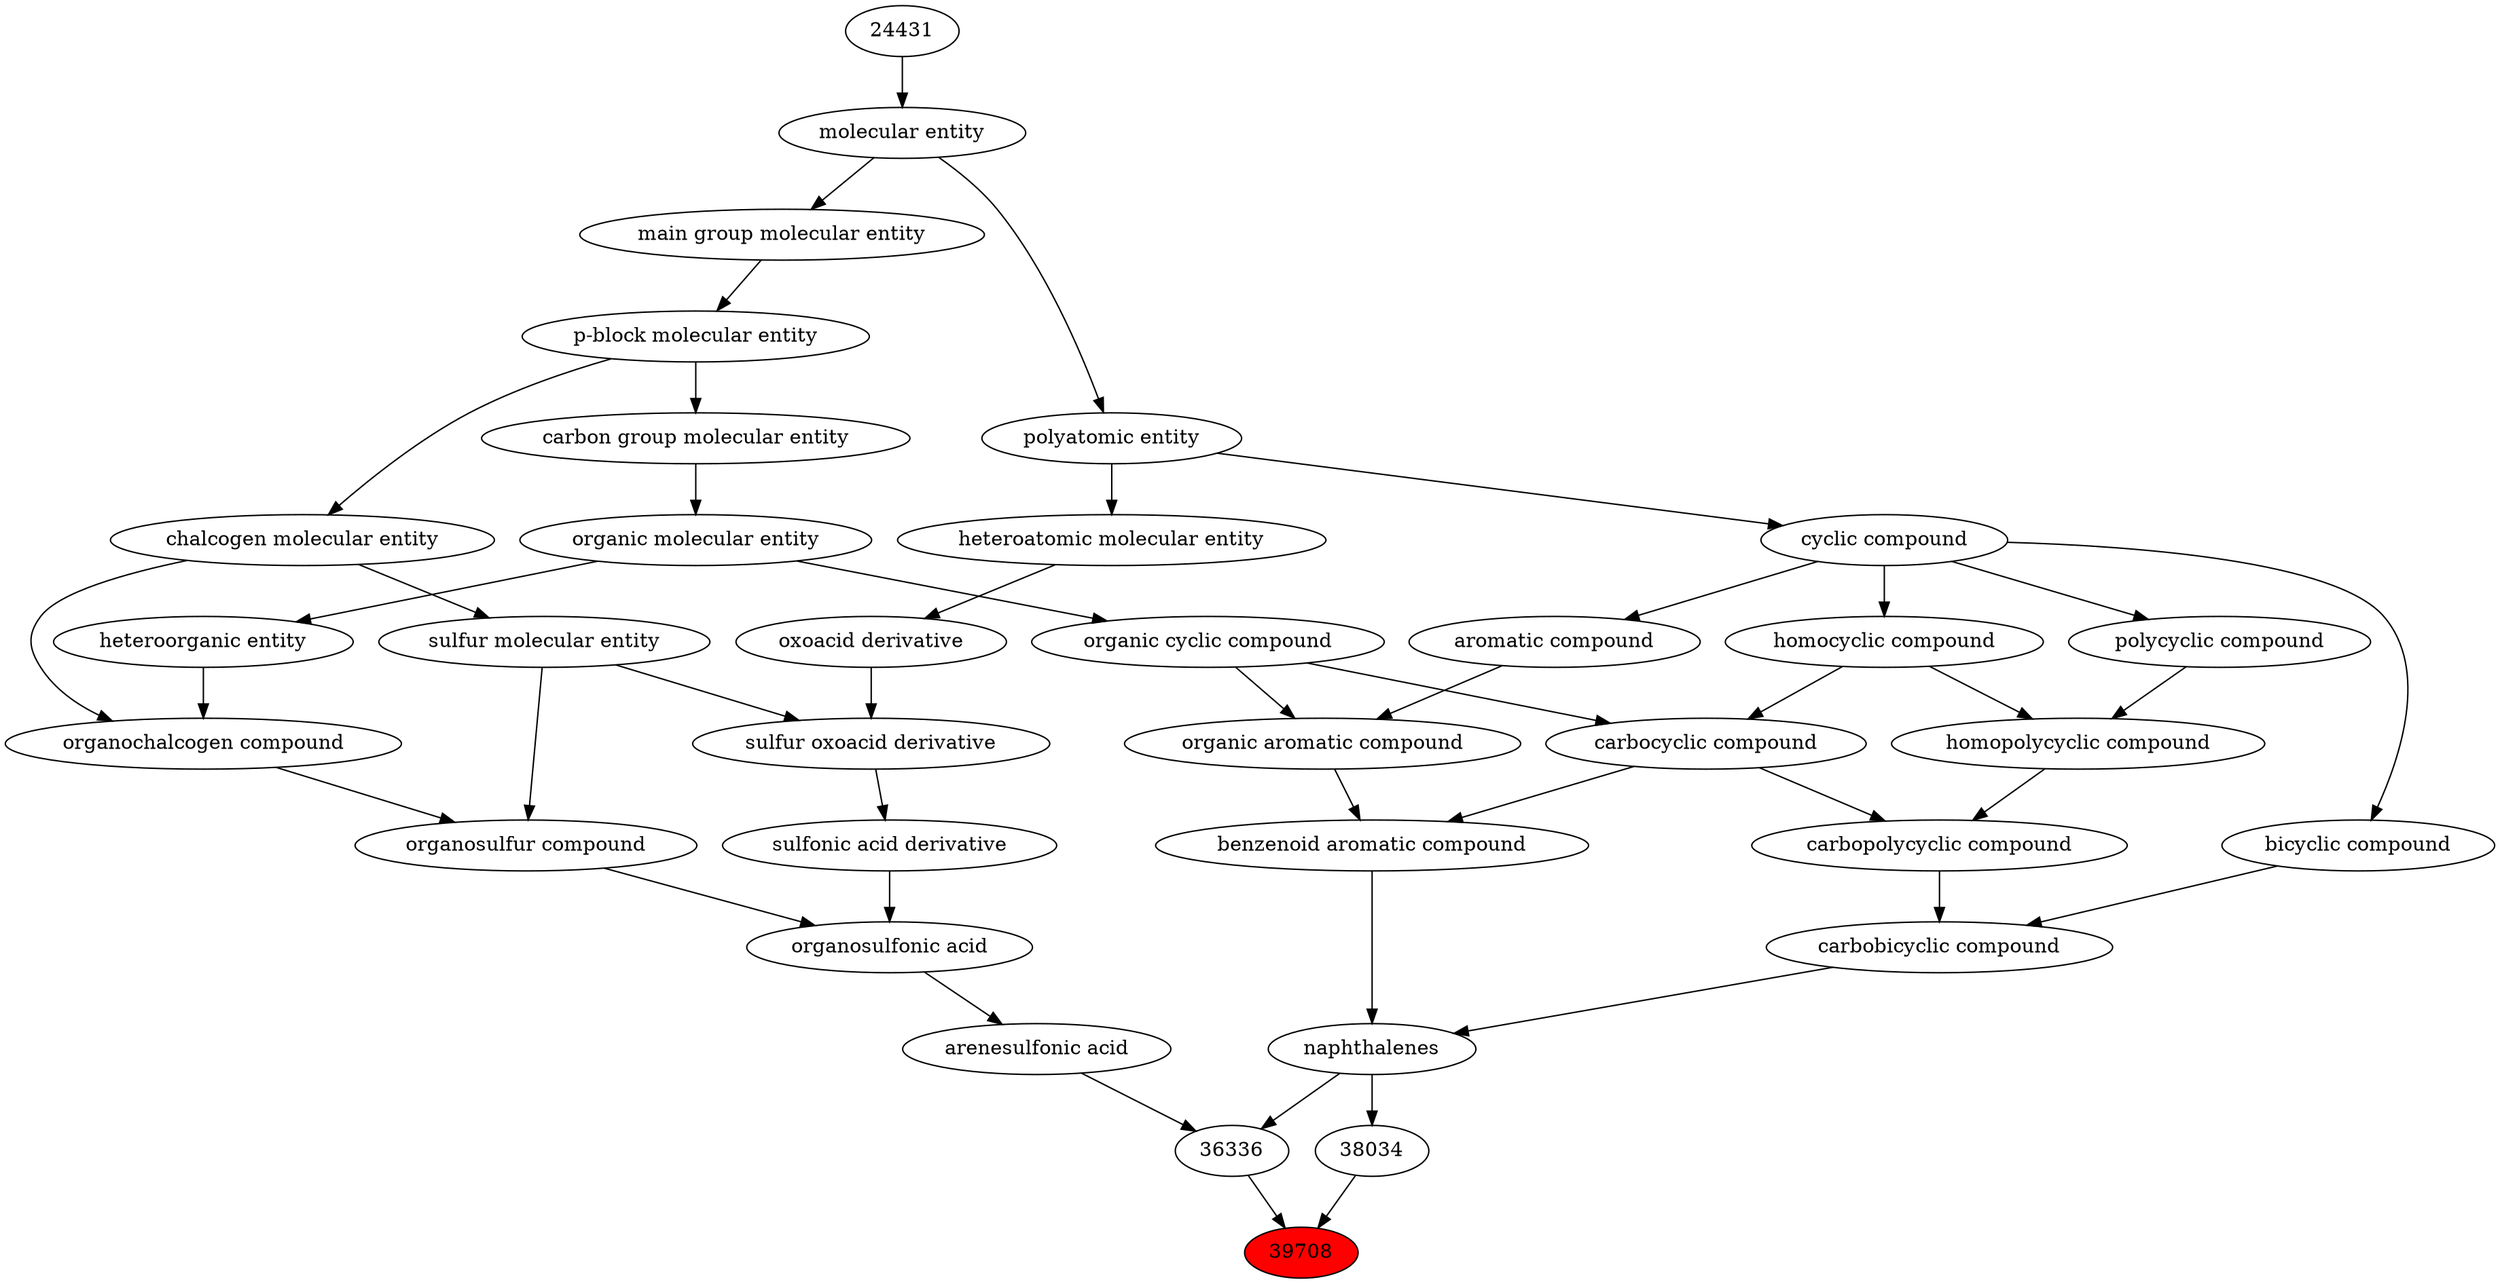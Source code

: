 digraph tree{ 
39708 [label="39708" fillcolor=red style=filled]
38034 -> 39708
36336 -> 39708
38034 [label="38034"]
25477 -> 38034
36336 [label="36336"]
25477 -> 36336
33555 -> 36336
25477 [label="naphthalenes"]
36785 -> 25477
33836 -> 25477
33555 [label="arenesulfonic acid"]
33551 -> 33555
36785 [label="carbobicyclic compound"]
35294 -> 36785
33636 -> 36785
33836 [label="benzenoid aromatic compound"]
33659 -> 33836
33598 -> 33836
33551 [label="organosulfonic acid"]
33552 -> 33551
33261 -> 33551
35294 [label="carbopolycyclic compound"]
33598 -> 35294
35295 -> 35294
33636 [label="bicyclic compound"]
33595 -> 33636
33659 [label="organic aromatic compound"]
33832 -> 33659
33655 -> 33659
33598 [label="carbocyclic compound"]
33832 -> 33598
33597 -> 33598
33552 [label="sulfonic acid derivative"]
33424 -> 33552
33261 [label="organosulfur compound"]
36962 -> 33261
26835 -> 33261
35295 [label="homopolycyclic compound"]
33635 -> 35295
33597 -> 35295
33595 [label="cyclic compound"]
36357 -> 33595
33832 [label="organic cyclic compound"]
50860 -> 33832
33655 [label="aromatic compound"]
33595 -> 33655
33597 [label="homocyclic compound"]
33595 -> 33597
33424 [label="sulfur oxoacid derivative"]
33241 -> 33424
26835 -> 33424
36962 [label="organochalcogen compound"]
33285 -> 36962
33304 -> 36962
26835 [label="sulfur molecular entity"]
33304 -> 26835
33635 [label="polycyclic compound"]
33595 -> 33635
36357 [label="polyatomic entity"]
23367 -> 36357
50860 [label="organic molecular entity"]
33582 -> 50860
33241 [label="oxoacid derivative"]
37577 -> 33241
33285 [label="heteroorganic entity"]
50860 -> 33285
33304 [label="chalcogen molecular entity"]
33675 -> 33304
23367 [label="molecular entity"]
24431 -> 23367
33582 [label="carbon group molecular entity"]
33675 -> 33582
37577 [label="heteroatomic molecular entity"]
36357 -> 37577
33675 [label="p-block molecular entity"]
33579 -> 33675
24431 [label="24431"]
33579 [label="main group molecular entity"]
23367 -> 33579
}